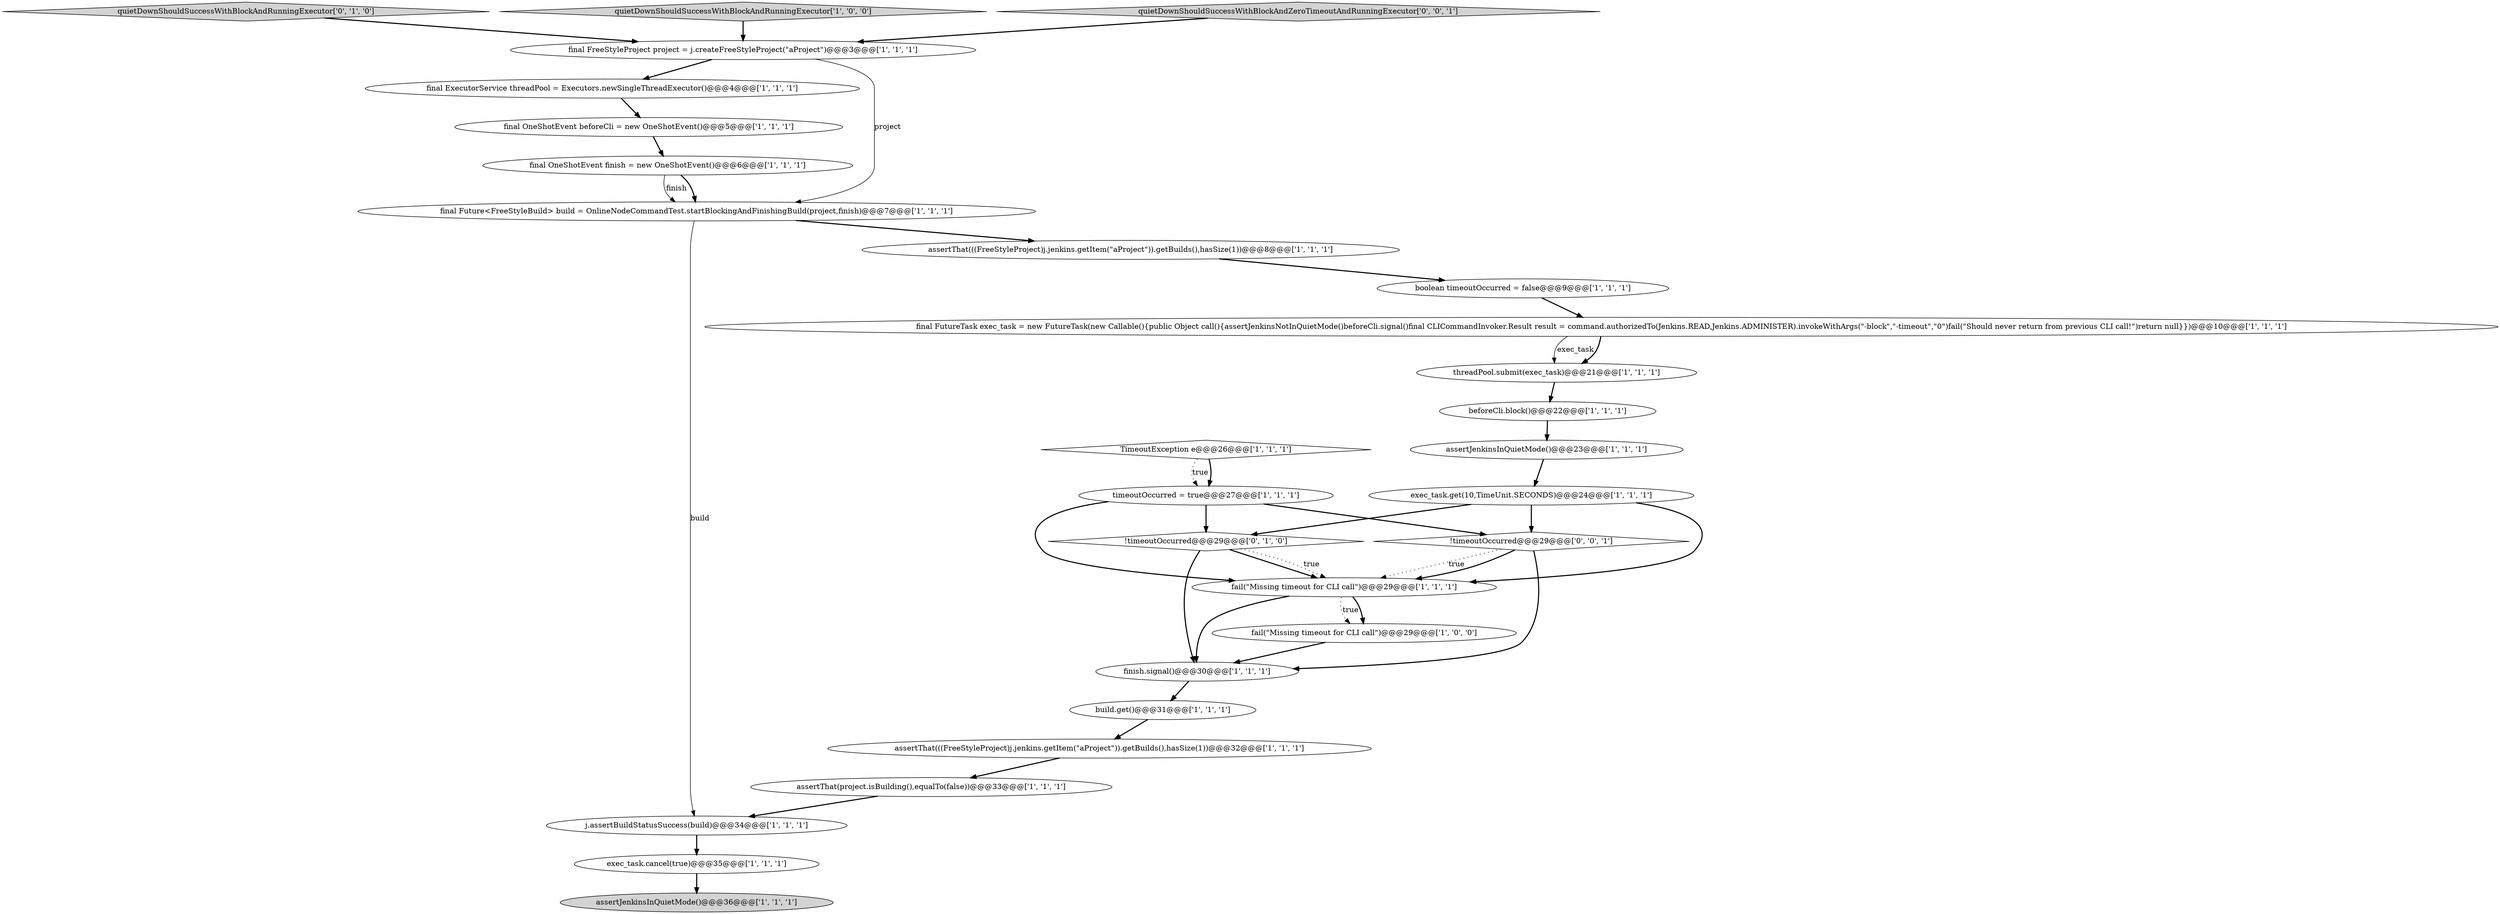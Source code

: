 digraph {
8 [style = filled, label = "fail(\"Missing timeout for CLI call\")@@@29@@@['1', '1', '1']", fillcolor = white, shape = ellipse image = "AAA0AAABBB1BBB"];
12 [style = filled, label = "j.assertBuildStatusSuccess(build)@@@34@@@['1', '1', '1']", fillcolor = white, shape = ellipse image = "AAA0AAABBB1BBB"];
2 [style = filled, label = "fail(\"Missing timeout for CLI call\")@@@29@@@['1', '0', '0']", fillcolor = white, shape = ellipse image = "AAA0AAABBB1BBB"];
13 [style = filled, label = "assertJenkinsInQuietMode()@@@36@@@['1', '1', '1']", fillcolor = lightgray, shape = ellipse image = "AAA0AAABBB1BBB"];
25 [style = filled, label = "quietDownShouldSuccessWithBlockAndRunningExecutor['0', '1', '0']", fillcolor = lightgray, shape = diamond image = "AAA0AAABBB2BBB"];
18 [style = filled, label = "TimeoutException e@@@26@@@['1', '1', '1']", fillcolor = white, shape = diamond image = "AAA0AAABBB1BBB"];
1 [style = filled, label = "boolean timeoutOccurred = false@@@9@@@['1', '1', '1']", fillcolor = white, shape = ellipse image = "AAA0AAABBB1BBB"];
21 [style = filled, label = "threadPool.submit(exec_task)@@@21@@@['1', '1', '1']", fillcolor = white, shape = ellipse image = "AAA0AAABBB1BBB"];
10 [style = filled, label = "assertThat(((FreeStyleProject)j.jenkins.getItem(\"aProject\")).getBuilds(),hasSize(1))@@@8@@@['1', '1', '1']", fillcolor = white, shape = ellipse image = "AAA0AAABBB1BBB"];
4 [style = filled, label = "quietDownShouldSuccessWithBlockAndRunningExecutor['1', '0', '0']", fillcolor = lightgray, shape = diamond image = "AAA0AAABBB1BBB"];
5 [style = filled, label = "beforeCli.block()@@@22@@@['1', '1', '1']", fillcolor = white, shape = ellipse image = "AAA0AAABBB1BBB"];
23 [style = filled, label = "exec_task.get(10,TimeUnit.SECONDS)@@@24@@@['1', '1', '1']", fillcolor = white, shape = ellipse image = "AAA0AAABBB1BBB"];
7 [style = filled, label = "build.get()@@@31@@@['1', '1', '1']", fillcolor = white, shape = ellipse image = "AAA0AAABBB1BBB"];
26 [style = filled, label = "!timeoutOccurred@@@29@@@['0', '0', '1']", fillcolor = white, shape = diamond image = "AAA0AAABBB3BBB"];
22 [style = filled, label = "timeoutOccurred = true@@@27@@@['1', '1', '1']", fillcolor = white, shape = ellipse image = "AAA0AAABBB1BBB"];
9 [style = filled, label = "assertJenkinsInQuietMode()@@@23@@@['1', '1', '1']", fillcolor = white, shape = ellipse image = "AAA0AAABBB1BBB"];
20 [style = filled, label = "final OneShotEvent beforeCli = new OneShotEvent()@@@5@@@['1', '1', '1']", fillcolor = white, shape = ellipse image = "AAA0AAABBB1BBB"];
24 [style = filled, label = "!timeoutOccurred@@@29@@@['0', '1', '0']", fillcolor = white, shape = diamond image = "AAA0AAABBB2BBB"];
3 [style = filled, label = "assertThat(((FreeStyleProject)j.jenkins.getItem(\"aProject\")).getBuilds(),hasSize(1))@@@32@@@['1', '1', '1']", fillcolor = white, shape = ellipse image = "AAA0AAABBB1BBB"];
0 [style = filled, label = "final Future<FreeStyleBuild> build = OnlineNodeCommandTest.startBlockingAndFinishingBuild(project,finish)@@@7@@@['1', '1', '1']", fillcolor = white, shape = ellipse image = "AAA0AAABBB1BBB"];
27 [style = filled, label = "quietDownShouldSuccessWithBlockAndZeroTimeoutAndRunningExecutor['0', '0', '1']", fillcolor = lightgray, shape = diamond image = "AAA0AAABBB3BBB"];
6 [style = filled, label = "final FutureTask exec_task = new FutureTask(new Callable(){public Object call(){assertJenkinsNotInQuietMode()beforeCli.signal()final CLICommandInvoker.Result result = command.authorizedTo(Jenkins.READ,Jenkins.ADMINISTER).invokeWithArgs(\"-block\",\"-timeout\",\"0\")fail(\"Should never return from previous CLI call!\")return null}})@@@10@@@['1', '1', '1']", fillcolor = white, shape = ellipse image = "AAA0AAABBB1BBB"];
17 [style = filled, label = "finish.signal()@@@30@@@['1', '1', '1']", fillcolor = white, shape = ellipse image = "AAA0AAABBB1BBB"];
11 [style = filled, label = "exec_task.cancel(true)@@@35@@@['1', '1', '1']", fillcolor = white, shape = ellipse image = "AAA0AAABBB1BBB"];
19 [style = filled, label = "final ExecutorService threadPool = Executors.newSingleThreadExecutor()@@@4@@@['1', '1', '1']", fillcolor = white, shape = ellipse image = "AAA0AAABBB1BBB"];
14 [style = filled, label = "final OneShotEvent finish = new OneShotEvent()@@@6@@@['1', '1', '1']", fillcolor = white, shape = ellipse image = "AAA0AAABBB1BBB"];
16 [style = filled, label = "assertThat(project.isBuilding(),equalTo(false))@@@33@@@['1', '1', '1']", fillcolor = white, shape = ellipse image = "AAA0AAABBB1BBB"];
15 [style = filled, label = "final FreeStyleProject project = j.createFreeStyleProject(\"aProject\")@@@3@@@['1', '1', '1']", fillcolor = white, shape = ellipse image = "AAA0AAABBB1BBB"];
2->17 [style = bold, label=""];
22->26 [style = bold, label=""];
26->8 [style = dotted, label="true"];
5->9 [style = bold, label=""];
26->17 [style = bold, label=""];
6->21 [style = solid, label="exec_task"];
6->21 [style = bold, label=""];
8->2 [style = dotted, label="true"];
19->20 [style = bold, label=""];
4->15 [style = bold, label=""];
12->11 [style = bold, label=""];
23->26 [style = bold, label=""];
20->14 [style = bold, label=""];
26->8 [style = bold, label=""];
15->0 [style = solid, label="project"];
3->16 [style = bold, label=""];
23->8 [style = bold, label=""];
15->19 [style = bold, label=""];
27->15 [style = bold, label=""];
7->3 [style = bold, label=""];
22->8 [style = bold, label=""];
9->23 [style = bold, label=""];
8->17 [style = bold, label=""];
21->5 [style = bold, label=""];
17->7 [style = bold, label=""];
0->10 [style = bold, label=""];
23->24 [style = bold, label=""];
1->6 [style = bold, label=""];
18->22 [style = bold, label=""];
14->0 [style = bold, label=""];
8->2 [style = bold, label=""];
11->13 [style = bold, label=""];
24->17 [style = bold, label=""];
0->12 [style = solid, label="build"];
25->15 [style = bold, label=""];
14->0 [style = solid, label="finish"];
22->24 [style = bold, label=""];
24->8 [style = bold, label=""];
24->8 [style = dotted, label="true"];
10->1 [style = bold, label=""];
16->12 [style = bold, label=""];
18->22 [style = dotted, label="true"];
}

